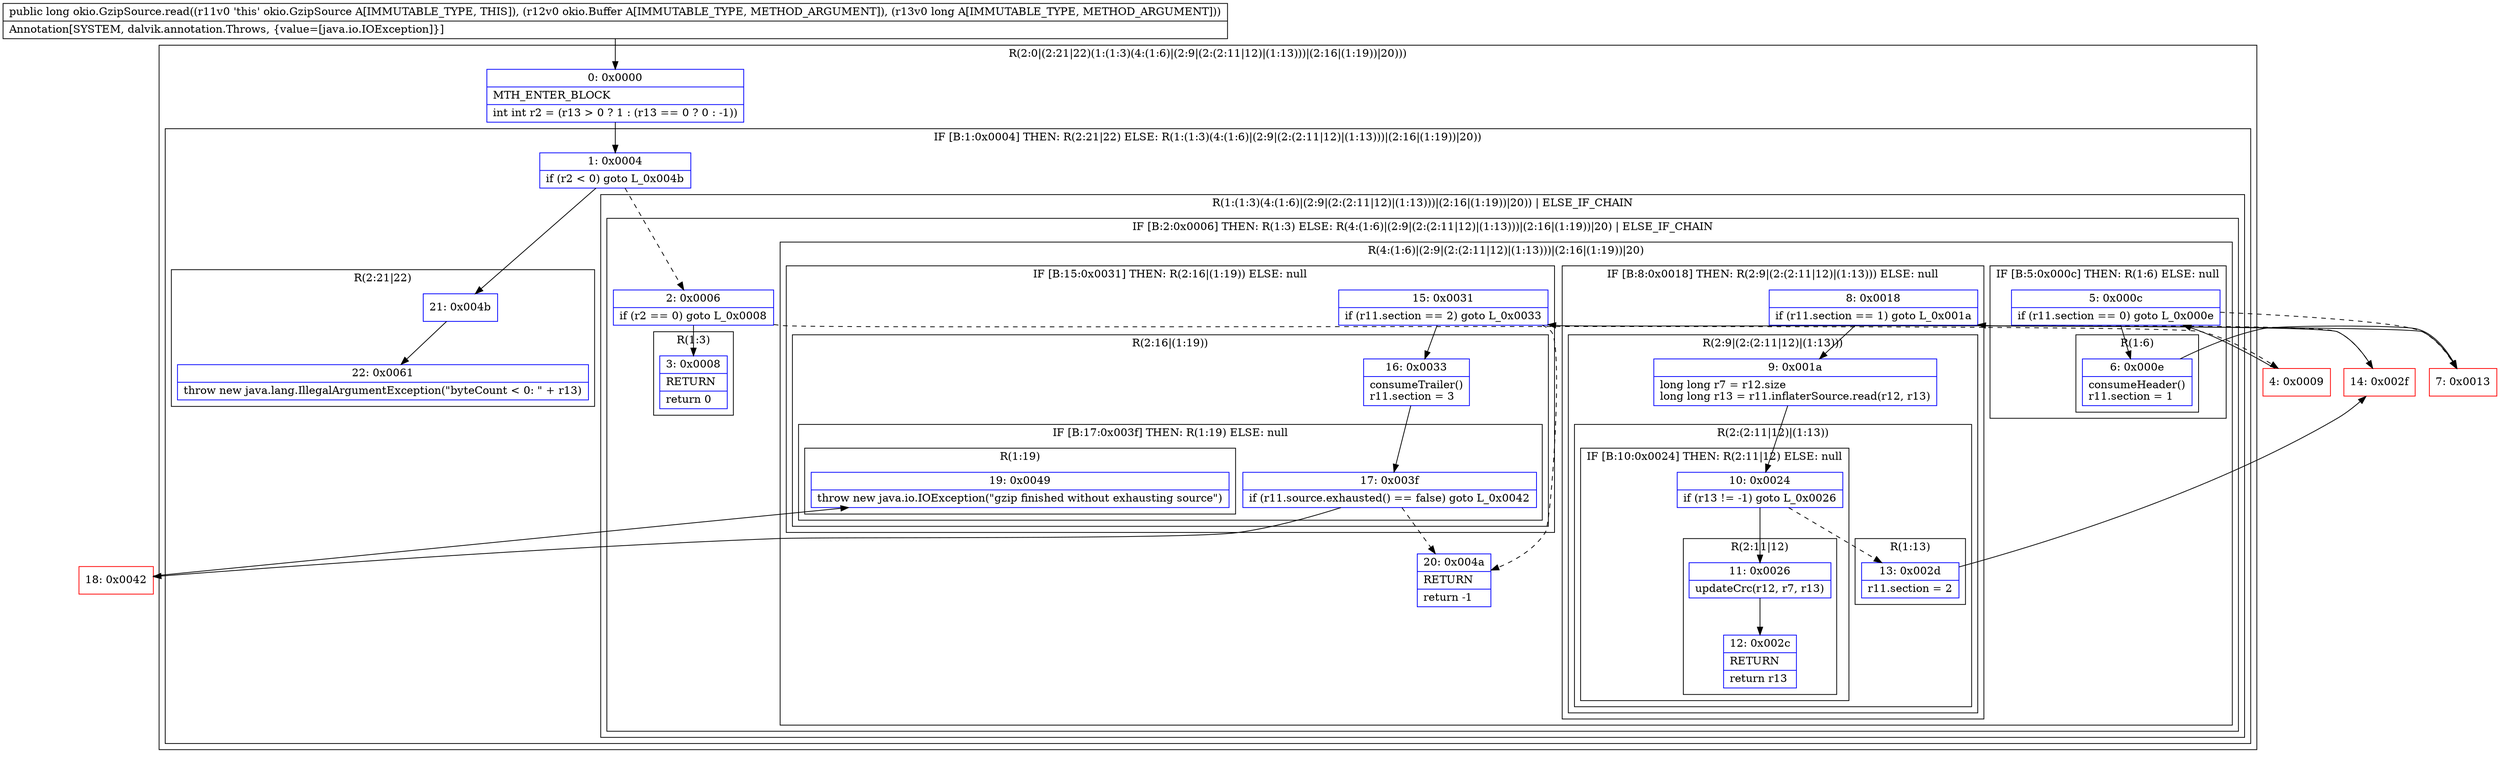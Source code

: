 digraph "CFG forokio.GzipSource.read(Lokio\/Buffer;J)J" {
subgraph cluster_Region_1184135476 {
label = "R(2:0|(2:21|22)(1:(1:3)(4:(1:6)|(2:9|(2:(2:11|12)|(1:13)))|(2:16|(1:19))|20)))";
node [shape=record,color=blue];
Node_0 [shape=record,label="{0\:\ 0x0000|MTH_ENTER_BLOCK\l|int int r2 = (r13 \> 0 ? 1 : (r13 == 0 ? 0 : \-1))\l}"];
subgraph cluster_IfRegion_1973265707 {
label = "IF [B:1:0x0004] THEN: R(2:21|22) ELSE: R(1:(1:3)(4:(1:6)|(2:9|(2:(2:11|12)|(1:13)))|(2:16|(1:19))|20))";
node [shape=record,color=blue];
Node_1 [shape=record,label="{1\:\ 0x0004|if (r2 \< 0) goto L_0x004b\l}"];
subgraph cluster_Region_1394384075 {
label = "R(2:21|22)";
node [shape=record,color=blue];
Node_21 [shape=record,label="{21\:\ 0x004b}"];
Node_22 [shape=record,label="{22\:\ 0x0061|throw new java.lang.IllegalArgumentException(\"byteCount \< 0: \" + r13)\l}"];
}
subgraph cluster_Region_367949420 {
label = "R(1:(1:3)(4:(1:6)|(2:9|(2:(2:11|12)|(1:13)))|(2:16|(1:19))|20)) | ELSE_IF_CHAIN\l";
node [shape=record,color=blue];
subgraph cluster_IfRegion_875366471 {
label = "IF [B:2:0x0006] THEN: R(1:3) ELSE: R(4:(1:6)|(2:9|(2:(2:11|12)|(1:13)))|(2:16|(1:19))|20) | ELSE_IF_CHAIN\l";
node [shape=record,color=blue];
Node_2 [shape=record,label="{2\:\ 0x0006|if (r2 == 0) goto L_0x0008\l}"];
subgraph cluster_Region_1534268747 {
label = "R(1:3)";
node [shape=record,color=blue];
Node_3 [shape=record,label="{3\:\ 0x0008|RETURN\l|return 0\l}"];
}
subgraph cluster_Region_1738921636 {
label = "R(4:(1:6)|(2:9|(2:(2:11|12)|(1:13)))|(2:16|(1:19))|20)";
node [shape=record,color=blue];
subgraph cluster_IfRegion_1357440095 {
label = "IF [B:5:0x000c] THEN: R(1:6) ELSE: null";
node [shape=record,color=blue];
Node_5 [shape=record,label="{5\:\ 0x000c|if (r11.section == 0) goto L_0x000e\l}"];
subgraph cluster_Region_911455544 {
label = "R(1:6)";
node [shape=record,color=blue];
Node_6 [shape=record,label="{6\:\ 0x000e|consumeHeader()\lr11.section = 1\l}"];
}
}
subgraph cluster_IfRegion_1976117236 {
label = "IF [B:8:0x0018] THEN: R(2:9|(2:(2:11|12)|(1:13))) ELSE: null";
node [shape=record,color=blue];
Node_8 [shape=record,label="{8\:\ 0x0018|if (r11.section == 1) goto L_0x001a\l}"];
subgraph cluster_Region_622639675 {
label = "R(2:9|(2:(2:11|12)|(1:13)))";
node [shape=record,color=blue];
Node_9 [shape=record,label="{9\:\ 0x001a|long long r7 = r12.size\llong long r13 = r11.inflaterSource.read(r12, r13)\l}"];
subgraph cluster_Region_1016123167 {
label = "R(2:(2:11|12)|(1:13))";
node [shape=record,color=blue];
subgraph cluster_IfRegion_1485339559 {
label = "IF [B:10:0x0024] THEN: R(2:11|12) ELSE: null";
node [shape=record,color=blue];
Node_10 [shape=record,label="{10\:\ 0x0024|if (r13 != \-1) goto L_0x0026\l}"];
subgraph cluster_Region_1076116085 {
label = "R(2:11|12)";
node [shape=record,color=blue];
Node_11 [shape=record,label="{11\:\ 0x0026|updateCrc(r12, r7, r13)\l}"];
Node_12 [shape=record,label="{12\:\ 0x002c|RETURN\l|return r13\l}"];
}
}
subgraph cluster_Region_734863054 {
label = "R(1:13)";
node [shape=record,color=blue];
Node_13 [shape=record,label="{13\:\ 0x002d|r11.section = 2\l}"];
}
}
}
}
subgraph cluster_IfRegion_10257658 {
label = "IF [B:15:0x0031] THEN: R(2:16|(1:19)) ELSE: null";
node [shape=record,color=blue];
Node_15 [shape=record,label="{15\:\ 0x0031|if (r11.section == 2) goto L_0x0033\l}"];
subgraph cluster_Region_1012331930 {
label = "R(2:16|(1:19))";
node [shape=record,color=blue];
Node_16 [shape=record,label="{16\:\ 0x0033|consumeTrailer()\lr11.section = 3\l}"];
subgraph cluster_IfRegion_100937016 {
label = "IF [B:17:0x003f] THEN: R(1:19) ELSE: null";
node [shape=record,color=blue];
Node_17 [shape=record,label="{17\:\ 0x003f|if (r11.source.exhausted() == false) goto L_0x0042\l}"];
subgraph cluster_Region_1174169688 {
label = "R(1:19)";
node [shape=record,color=blue];
Node_19 [shape=record,label="{19\:\ 0x0049|throw new java.io.IOException(\"gzip finished without exhausting source\")\l}"];
}
}
}
}
Node_20 [shape=record,label="{20\:\ 0x004a|RETURN\l|return \-1\l}"];
}
}
}
}
}
Node_4 [shape=record,color=red,label="{4\:\ 0x0009}"];
Node_7 [shape=record,color=red,label="{7\:\ 0x0013}"];
Node_14 [shape=record,color=red,label="{14\:\ 0x002f}"];
Node_18 [shape=record,color=red,label="{18\:\ 0x0042}"];
MethodNode[shape=record,label="{public long okio.GzipSource.read((r11v0 'this' okio.GzipSource A[IMMUTABLE_TYPE, THIS]), (r12v0 okio.Buffer A[IMMUTABLE_TYPE, METHOD_ARGUMENT]), (r13v0 long A[IMMUTABLE_TYPE, METHOD_ARGUMENT]))  | Annotation[SYSTEM, dalvik.annotation.Throws, \{value=[java.io.IOException]\}]\l}"];
MethodNode -> Node_0;
Node_0 -> Node_1;
Node_1 -> Node_2[style=dashed];
Node_1 -> Node_21;
Node_21 -> Node_22;
Node_2 -> Node_3;
Node_2 -> Node_4[style=dashed];
Node_5 -> Node_6;
Node_5 -> Node_7[style=dashed];
Node_6 -> Node_7;
Node_8 -> Node_9;
Node_8 -> Node_14[style=dashed];
Node_9 -> Node_10;
Node_10 -> Node_11;
Node_10 -> Node_13[style=dashed];
Node_11 -> Node_12;
Node_13 -> Node_14;
Node_15 -> Node_16;
Node_15 -> Node_20[style=dashed];
Node_16 -> Node_17;
Node_17 -> Node_18;
Node_17 -> Node_20[style=dashed];
Node_4 -> Node_5;
Node_7 -> Node_8;
Node_14 -> Node_15;
Node_18 -> Node_19;
}

